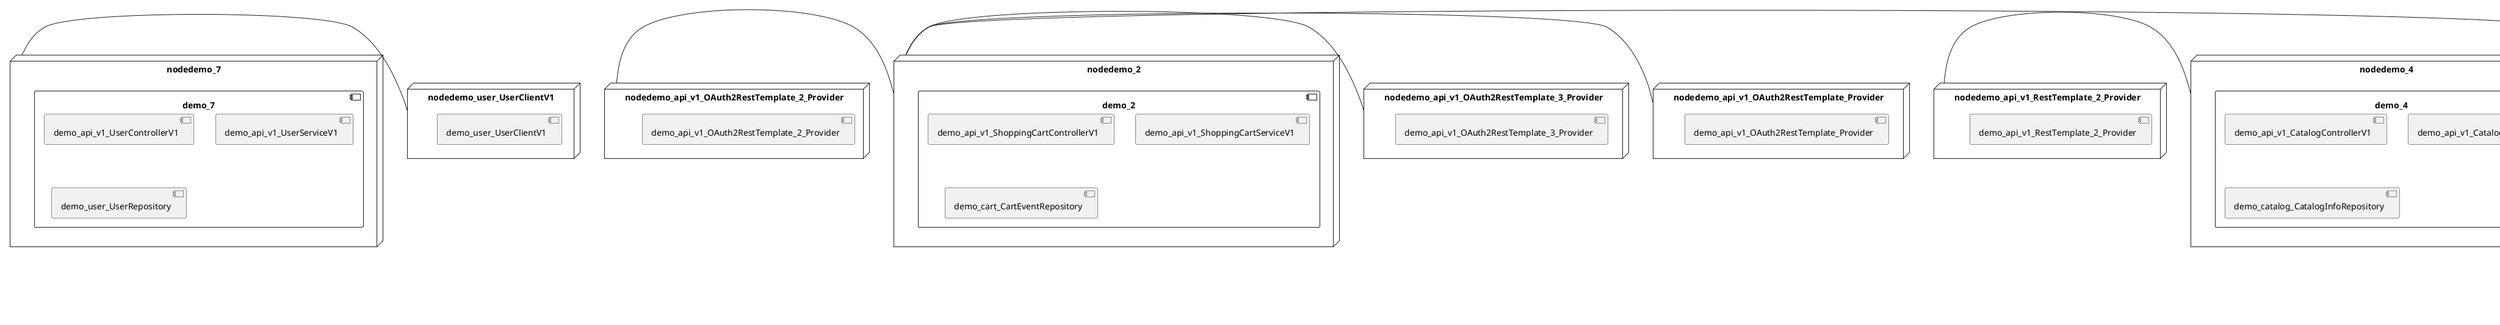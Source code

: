 @startuml
skinparam fixCircleLabelOverlapping true
skinparam componentStyle uml2
node nodedemo {
component demo {
[demo_UserController] [[kbastani-spring-cloud-event-sourcing-example.system#_-bJg5AEWEe-KSvi4CGmhmg]]
[demo_UserRepository] [[kbastani-spring-cloud-event-sourcing-example.system#_-bJg5AEWEe-KSvi4CGmhmg]]
[demo_UserService] [[kbastani-spring-cloud-event-sourcing-example.system#_-bJg5AEWEe-KSvi4CGmhmg]]
[demo_login_UserController] [[kbastani-spring-cloud-event-sourcing-example.system#_-bJg5AEWEe-KSvi4CGmhmg]]
}
}
node nodedemo_2 {
component demo_2 {
[demo_api_v1_ShoppingCartControllerV1] [[kbastani-spring-cloud-event-sourcing-example.system#_-bJg5AEWEe-KSvi4CGmhmg]]
[demo_api_v1_ShoppingCartServiceV1] [[kbastani-spring-cloud-event-sourcing-example.system#_-bJg5AEWEe-KSvi4CGmhmg]]
[demo_cart_CartEventRepository] [[kbastani-spring-cloud-event-sourcing-example.system#_-bJg5AEWEe-KSvi4CGmhmg]]
}
}
node nodedemo_3 {
component demo_3 {
[demo_account_AccountRepository] [[kbastani-spring-cloud-event-sourcing-example.system#_-bJg5AEWEe-KSvi4CGmhmg]]
[demo_api_v1_AccountControllerV1] [[kbastani-spring-cloud-event-sourcing-example.system#_-bJg5AEWEe-KSvi4CGmhmg]]
[demo_api_v1_AccountServiceV1] [[kbastani-spring-cloud-event-sourcing-example.system#_-bJg5AEWEe-KSvi4CGmhmg]]
}
}
node nodedemo_4 {
component demo_4 {
[demo_api_v1_CatalogControllerV1] [[kbastani-spring-cloud-event-sourcing-example.system#_-bJg5AEWEe-KSvi4CGmhmg]]
[demo_api_v1_CatalogServiceV1] [[kbastani-spring-cloud-event-sourcing-example.system#_-bJg5AEWEe-KSvi4CGmhmg]]
[demo_catalog_CatalogInfoRepository] [[kbastani-spring-cloud-event-sourcing-example.system#_-bJg5AEWEe-KSvi4CGmhmg]]
}
}
node nodedemo_5 {
component demo_5 {
[DatabaseInitializer] [[kbastani-spring-cloud-event-sourcing-example.system#_-bJg5AEWEe-KSvi4CGmhmg]]
[demo_api_v1_OrderControllerV1] [[kbastani-spring-cloud-event-sourcing-example.system#_-bJg5AEWEe-KSvi4CGmhmg]]
[demo_api_v1_OrderServiceV1] [[kbastani-spring-cloud-event-sourcing-example.system#_-bJg5AEWEe-KSvi4CGmhmg]]
[demo_config_DatabaseInitializer] [[kbastani-spring-cloud-event-sourcing-example.system#_-bJg5AEWEe-KSvi4CGmhmg]]
[demo_invoice_InvoiceRepository] [[kbastani-spring-cloud-event-sourcing-example.system#_-bJg5AEWEe-KSvi4CGmhmg]]
[demo_order_OrderEventRepository] [[kbastani-spring-cloud-event-sourcing-example.system#_-bJg5AEWEe-KSvi4CGmhmg]]
[demo_order_OrderRepository] [[kbastani-spring-cloud-event-sourcing-example.system#_-bJg5AEWEe-KSvi4CGmhmg]]
}
}
node nodedemo_6 {
component demo_6 {
}
}
node nodedemo_7 {
component demo_7 {
[demo_api_v1_UserControllerV1] [[kbastani-spring-cloud-event-sourcing-example.system#_-bJg5AEWEe-KSvi4CGmhmg]]
[demo_api_v1_UserServiceV1] [[kbastani-spring-cloud-event-sourcing-example.system#_-bJg5AEWEe-KSvi4CGmhmg]]
[demo_user_UserRepository] [[kbastani-spring-cloud-event-sourcing-example.system#_-bJg5AEWEe-KSvi4CGmhmg]]
}
}
node nodedemo_v1 {
component demo_v1 {
[demo_v1_InventoryControllerV1] [[kbastani-spring-cloud-event-sourcing-example.system#_-bJg5AEWEe-KSvi4CGmhmg]]
[demo_v1_InventoryServiceV1] [[kbastani-spring-cloud-event-sourcing-example.system#_-bJg5AEWEe-KSvi4CGmhmg]]
}
}
node nodedemo_api_v1_OAuth2RestTemplate_2_Provider {
[demo_api_v1_OAuth2RestTemplate_2_Provider] [[kbastani-spring-cloud-event-sourcing-example.system#_-bJg5AEWEe-KSvi4CGmhmg]]
}
node nodedemo_api_v1_OAuth2RestTemplate_3_Provider {
[demo_api_v1_OAuth2RestTemplate_3_Provider] [[kbastani-spring-cloud-event-sourcing-example.system#_-bJg5AEWEe-KSvi4CGmhmg]]
}
node nodedemo_api_v1_OAuth2RestTemplate_Provider {
[demo_api_v1_OAuth2RestTemplate_Provider] [[kbastani-spring-cloud-event-sourcing-example.system#_-bJg5AEWEe-KSvi4CGmhmg]]
}
node nodedemo_api_v1_RestTemplate_2_Provider {
[demo_api_v1_RestTemplate_2_Provider] [[kbastani-spring-cloud-event-sourcing-example.system#_-bJg5AEWEe-KSvi4CGmhmg]]
}
node nodedemo_api_v1_RestTemplate_Provider {
[demo_api_v1_RestTemplate_Provider] [[kbastani-spring-cloud-event-sourcing-example.system#_-bJg5AEWEe-KSvi4CGmhmg]]
}
node nodedemo_inventory_InventoryRepository_Provider {
[demo_inventory_InventoryRepository_Provider] [[kbastani-spring-cloud-event-sourcing-example.system#_-bJg5AEWEe-KSvi4CGmhmg]]
}
node nodedemo_login_AuthenticationManager_Provider {
[demo_login_AuthenticationManager_Provider] [[kbastani-spring-cloud-event-sourcing-example.system#_-bJg5AEWEe-KSvi4CGmhmg]]
}
node nodedemo_login_ClientDetailsService_Provider {
[demo_login_ClientDetailsService_Provider] [[kbastani-spring-cloud-event-sourcing-example.system#_-bJg5AEWEe-KSvi4CGmhmg]]
}
node nodedemo_login_HttpSessionSecurityContextRepository_Provider {
[demo_login_HttpSessionSecurityContextRepository_Provider] [[kbastani-spring-cloud-event-sourcing-example.system#_-bJg5AEWEe-KSvi4CGmhmg]]
}
node nodedemo_login_LoginController {
[demo_login_LoginController] [[kbastani-spring-cloud-event-sourcing-example.system#_-bJg5AEWEe-KSvi4CGmhmg]]
}
node nodedemo_product_ProductRepository_Provider {
[demo_product_ProductRepository_Provider] [[kbastani-spring-cloud-event-sourcing-example.system#_-bJg5AEWEe-KSvi4CGmhmg]]
}
node nodedemo_user_UserClientV1 {
[demo_user_UserClientV1] [[kbastani-spring-cloud-event-sourcing-example.system#_-bJg5AEWEe-KSvi4CGmhmg]]
}
node nodedemo_v1_Session_Provider {
[demo_v1_Session_Provider] [[kbastani-spring-cloud-event-sourcing-example.system#_-bJg5AEWEe-KSvi4CGmhmg]]
}
[nodedemo_7] - [nodedemo_user_UserClientV1]
[nodedemo_api_v1_OAuth2RestTemplate_2_Provider] - [nodedemo_2]
[nodedemo_api_v1_OAuth2RestTemplate_3_Provider] - [nodedemo_2]
[nodedemo_api_v1_OAuth2RestTemplate_Provider] - [nodedemo_2]
[nodedemo_api_v1_RestTemplate_2_Provider] - [nodedemo_4]
[nodedemo_api_v1_RestTemplate_Provider] - [nodedemo_2]
[nodedemo_inventory_InventoryRepository_Provider] - [nodedemo_v1]
[nodedemo_login_AuthenticationManager_Provider] - [nodedemo_login_LoginController]
[nodedemo_login_ClientDetailsService_Provider] - [nodedemo_login_LoginController]
[nodedemo_login_HttpSessionSecurityContextRepository_Provider] - [nodedemo_login_LoginController]
[nodedemo_product_ProductRepository_Provider] - [nodedemo_v1]
[nodedemo_v1_Session_Provider] - [nodedemo_v1]

@enduml
